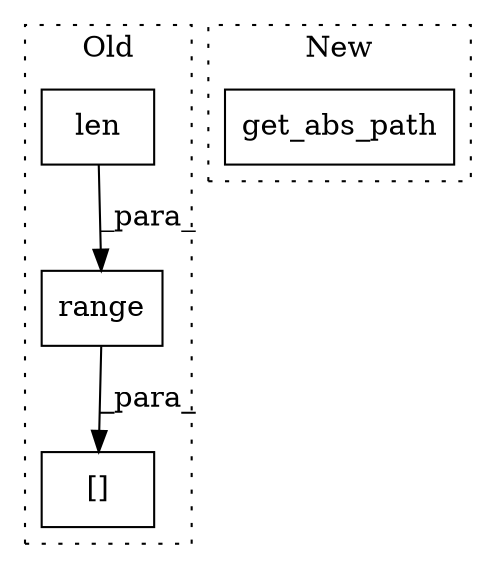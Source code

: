 digraph G {
subgraph cluster0 {
1 [label="len" a="32" s="10500,10514" l="4,1" shape="box"];
3 [label="range" a="32" s="10494,10515" l="6,1" shape="box"];
4 [label="[]" a="2" s="10559,10588" l="28,1" shape="box"];
label = "Old";
style="dotted";
}
subgraph cluster1 {
2 [label="get_abs_path" a="32" s="10715,10741" l="13,1" shape="box"];
label = "New";
style="dotted";
}
1 -> 3 [label="_para_"];
3 -> 4 [label="_para_"];
}